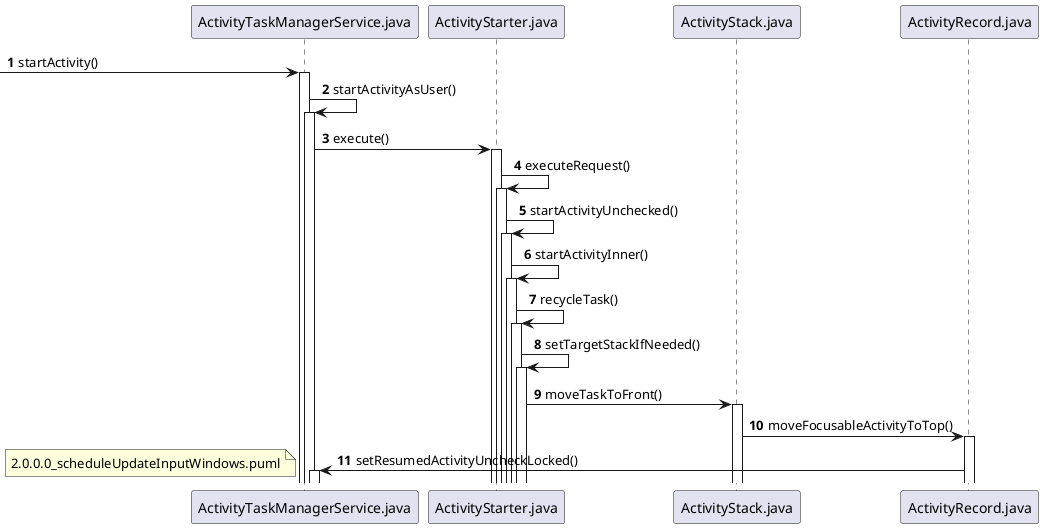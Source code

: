 @startuml
'https://plantuml.com/sequence-diagram

autonumber

 -> ActivityTaskManagerService.java: startActivity()
activate ActivityTaskManagerService.java
ActivityTaskManagerService.java -> ActivityTaskManagerService.java: startActivityAsUser()
activate ActivityTaskManagerService.java
ActivityTaskManagerService.java -> ActivityStarter.java:execute()
activate ActivityStarter.java
ActivityStarter.java -> ActivityStarter.java:executeRequest()
activate ActivityStarter.java
ActivityStarter.java -> ActivityStarter.java:startActivityUnchecked()
activate ActivityStarter.java
ActivityStarter.java -> ActivityStarter.java:startActivityInner()
activate ActivityStarter.java
ActivityStarter.java -> ActivityStarter.java:recycleTask()
activate ActivityStarter.java
ActivityStarter.java -> ActivityStarter.java:setTargetStackIfNeeded()
activate ActivityStarter.java
ActivityStarter.java -> ActivityStack.java:moveTaskToFront()
activate ActivityStack.java
ActivityStack.java -> ActivityRecord.java:moveFocusableActivityToTop()
activate ActivityRecord.java
ActivityRecord.java -> ActivityTaskManagerService.java:setResumedActivityUncheckLocked()
activate ActivityTaskManagerService.java
note left
2.0.0.0_scheduleUpdateInputWindows.puml
end note

@enduml